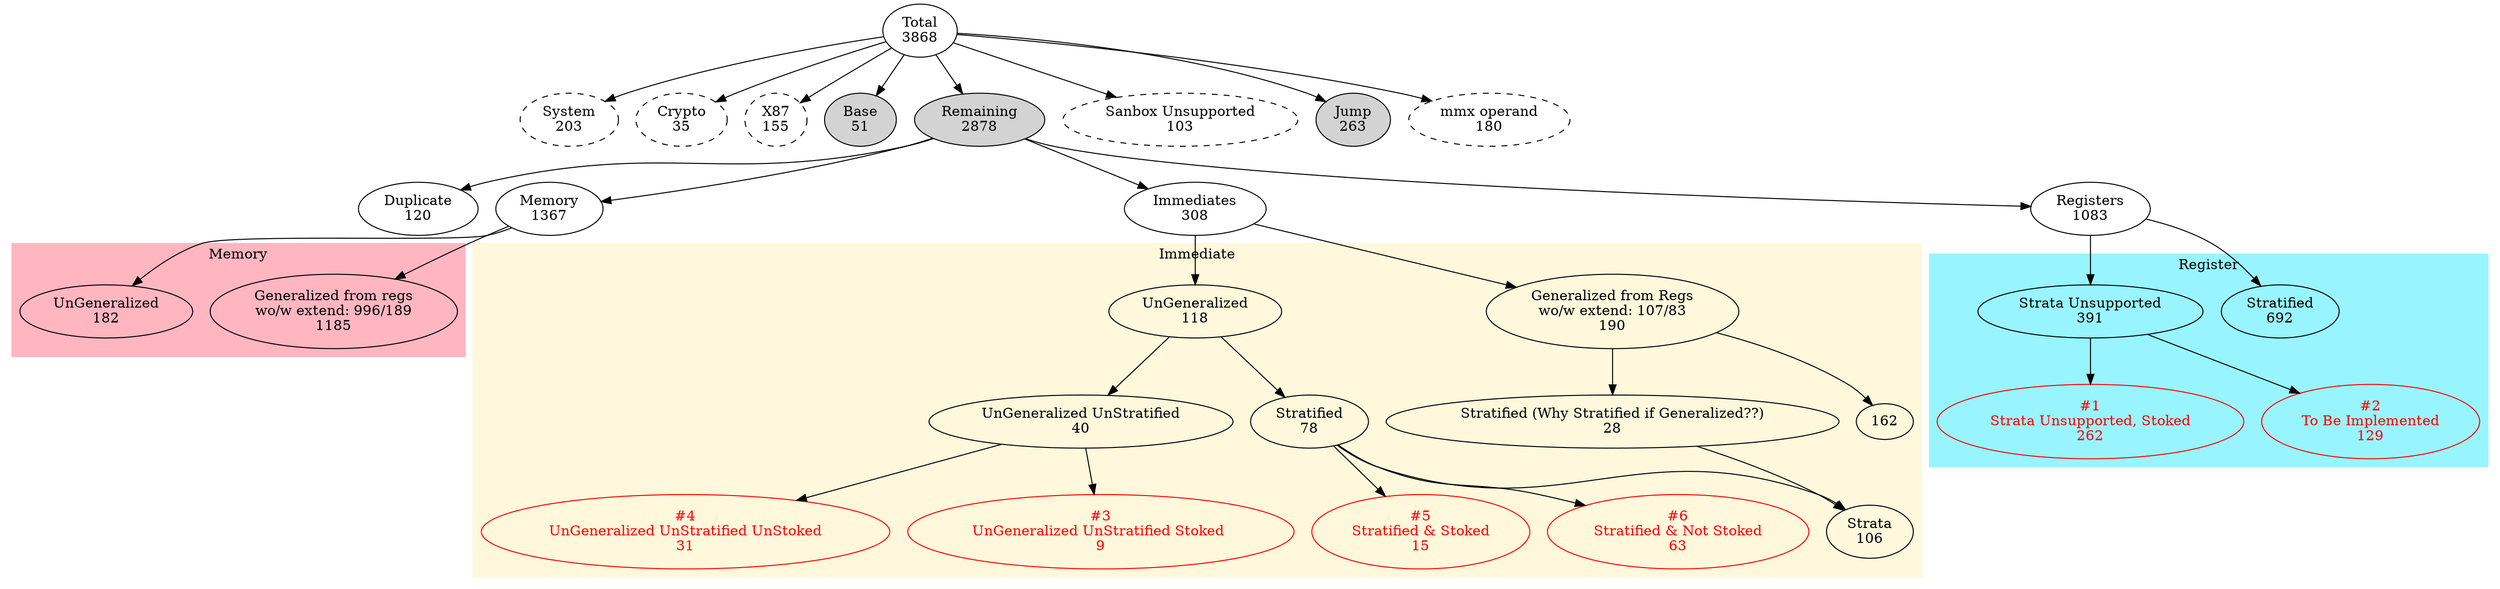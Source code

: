 // dot -Tps imm_stats.dot -o imm_stats.ps
digraph instr_supprt {
    
      
  T [label="Total\n3868"]
    SYS         [style=dashed; label="System\n203"] 
    CRYPTO      [style=dashed; label="Crypto\n35"] 
    X87         [style=dashed; label="X87\n155"] 
    BASE        [style=filled; label="Base\n51"] 
    REM         [style=filled; label="Remaining\n2878"]
    US          [style=dashed; label="Sanbox Unsupported\n103"] 
    JMP         [style=filled; label="Jump\n263"] 
    MMX         [style=dashed; label="mmx operand\n180"] 
  
  T -> SYS  
  T -> CRYPTO  
  T -> X87  
  T -> US  
  T -> BASE  
  T -> REM
  T -> JMP  
  T -> MMX  

  {rank = same; T; }
  {rank = same; SYS; CRYPTO; X87; US; JMP; MMX;  }
  {rank = same; REM, BASE}

  /***************************************************/
  // Remaining

  DUP      [label="Duplicate\n120"] 
  MEM      [label="Memory\n1367"] 
  IMMS [label="Immediates\n308"]
  REGS [label="Registers\n1083"]

  REM -> DUP
  REM -> MEM
  REM -> IMMS
  REM -> REGS
  {rank = same; DUP; MEM; IMMS; REGS;}

  /***************************************************/
  // Registers
  subgraph cluster_0 {
    label =  "Register"
    style=filled;
    color = cadetblue1;

    REGS_STRATA [label="Stratified\n692"] 
    REGS_UNSTRATA [label="Strata Unsupported\n391"] 
    REGS_UNSTRATA_STOKED [fontcolor=red; color=red; label="#1\nStrata Unsupported, Stoked\n262"] 
    REGS_UGUSUS [fontcolor=red; color=red; label="#2\nTo Be Implemented\n129"]

    REGS -> REGS_STRATA
    REGS -> REGS_UNSTRATA
    REGS_UNSTRATA -> REGS_UNSTRATA_STOKED
    REGS_UNSTRATA -> REGS_UGUSUS

    {rank = same; REGS_STRATA; REGS_UNSTRATA; }
    {rank = same; REGS_UNSTRATA_STOKED; REGS_UGUSUS; }
  }
  /***************************************************/

  /***************************************************/
  // Memory
  subgraph cluster_1 {
    label =  "Memory"
    style=filled;
    color = lightpink;

    MEM_G [label="Generalized from regs\nwo/w extend: 996/189\n1185"]
    MEM_UG [label="UnGeneralized\n182"]

    MEM -> MEM_G
    MEM -> MEM_UG

    {rank = same; MEM_UG; MEM_G; }
  }
  /***************************************************/

 /***************************************************/
 // Immediates
  subgraph cluster_2 {
    label =  "Immediate";
    style=filled;
    color = cornsilk;

    G [label="Generalized from Regs\nwo/w extend: 107/83\n190"] 
    S1 [label="Stratified (Why Stratified if Generalized??)\n28"] 
    S [label="Strata\n106"] 
    UG [label="UnGeneralized\n118"] 
    UGUS [label="UnGeneralized UnStratified\n40"]
    S2 [label="Stratified\n78"] 
    UGUSS [fontcolor=red; color=red; label="#3\nUnGeneralized UnStratified Stoked \n9"]
    UGUSUS [fontcolor=red; color=red; label="#4\nUnGeneralized UnStratified UnStoked\n31"]
    S2_STOKED [fontcolor=red; color=red; label="#5\nStratified & Stoked\n15"]
    S2_UNSTOKED [fontcolor=red; color=red; label="#6\nStratified & Not Stoked\n63"]

    IMMS -> G
    IMMS -> UG

    G -> S1 -> S
    G -> 162
    UG -> S2 -> S
    UG -> UGUS -> UGUSS
    UGUS -> UGUSUS
    S2 -> S2_STOKED
    S2 -> S2_UNSTOKED

    {rank = same; IMMS; }
    {rank = same; G; UG; }
    {rank = same; S1; S2; UGUS }
    {rank = same; S; UGUSUS  }
    {rank = same; S2_STOKED;S2_UNSTOKED   }
  }
 /***************************************************/

 }
